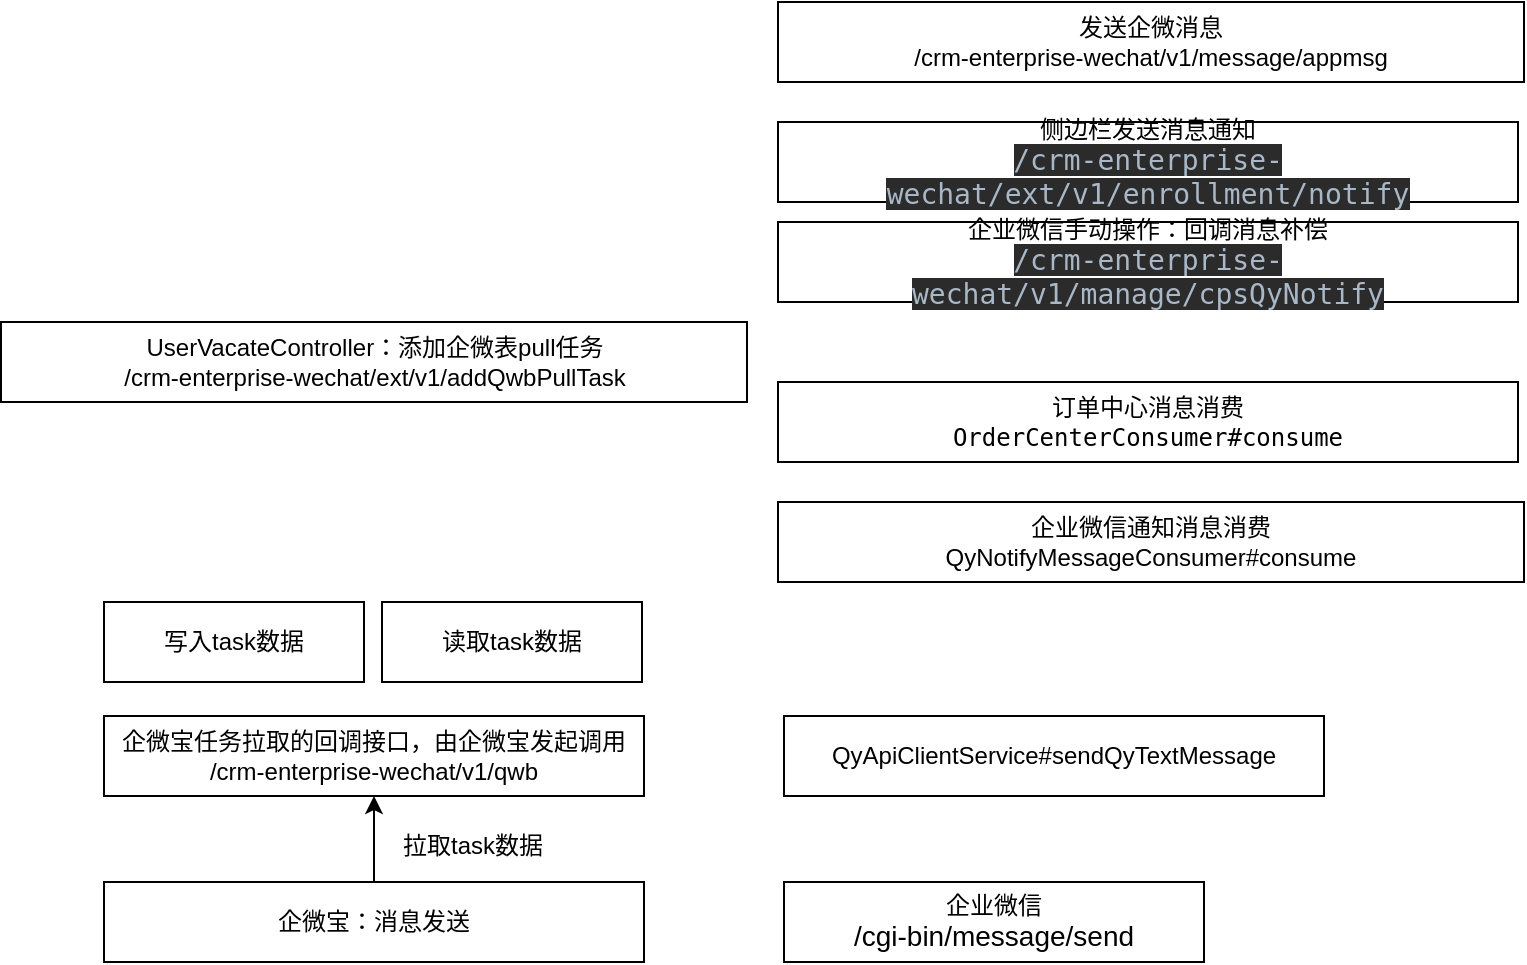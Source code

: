 <mxfile version="21.1.2" type="github">
  <diagram name="第 1 页" id="er9I0QnL_Se0PQcWxd1t">
    <mxGraphModel dx="1050" dy="1718" grid="1" gridSize="10" guides="1" tooltips="1" connect="1" arrows="1" fold="1" page="1" pageScale="1" pageWidth="827" pageHeight="1169" math="0" shadow="0">
      <root>
        <mxCell id="0" />
        <mxCell id="1" parent="0" />
        <mxCell id="ewofRc9dXVoDsyhrSTzK-10" style="edgeStyle=orthogonalEdgeStyle;rounded=0;orthogonalLoop=1;jettySize=auto;html=1;exitX=0.5;exitY=0;exitDx=0;exitDy=0;entryX=0.5;entryY=1;entryDx=0;entryDy=0;" edge="1" parent="1" source="ewofRc9dXVoDsyhrSTzK-1" target="ewofRc9dXVoDsyhrSTzK-9">
          <mxGeometry relative="1" as="geometry" />
        </mxCell>
        <mxCell id="ewofRc9dXVoDsyhrSTzK-1" value="&lt;font style=&quot;&quot;&gt;企微宝：消息发送&lt;br&gt;&lt;/font&gt;" style="rounded=0;whiteSpace=wrap;html=1;" vertex="1" parent="1">
          <mxGeometry x="120" y="330" width="270" height="40" as="geometry" />
        </mxCell>
        <mxCell id="ewofRc9dXVoDsyhrSTzK-2" value="&lt;font style=&quot;&quot;&gt;企业微信&lt;br&gt;&lt;span style=&quot;font-size: 14px;&quot;&gt;/cgi-bin/message/send&lt;/span&gt;&lt;br&gt;&lt;/font&gt;" style="rounded=0;whiteSpace=wrap;html=1;" vertex="1" parent="1">
          <mxGeometry x="460" y="330" width="210" height="40" as="geometry" />
        </mxCell>
        <mxCell id="ewofRc9dXVoDsyhrSTzK-3" value="&lt;font style=&quot;&quot;&gt;QyApiClientService#sendQyTextMessage&lt;br&gt;&lt;/font&gt;" style="rounded=0;whiteSpace=wrap;html=1;" vertex="1" parent="1">
          <mxGeometry x="460" y="247" width="270" height="40" as="geometry" />
        </mxCell>
        <mxCell id="ewofRc9dXVoDsyhrSTzK-4" value="&lt;font style=&quot;&quot;&gt;发送企微消息&lt;br&gt;/crm-enterprise-wechat/v1/message/appmsg&lt;br&gt;&lt;/font&gt;" style="rounded=0;whiteSpace=wrap;html=1;" vertex="1" parent="1">
          <mxGeometry x="457" y="-110" width="373" height="40" as="geometry" />
        </mxCell>
        <mxCell id="ewofRc9dXVoDsyhrSTzK-5" value="&lt;font style=&quot;&quot;&gt;侧边栏发送消息通知&lt;br&gt;&lt;span style=&quot;background-color: rgb(43, 43, 43); color: rgb(169, 183, 198); font-family: &amp;quot;JetBrains Mono&amp;quot;, monospace; font-size: 10.5pt;&quot;&gt;/crm-enterprise-wechat/ext/v1/enrollment/notify&lt;/span&gt;&lt;br&gt;&lt;/font&gt;" style="rounded=0;whiteSpace=wrap;html=1;" vertex="1" parent="1">
          <mxGeometry x="457" y="-50" width="370" height="40" as="geometry" />
        </mxCell>
        <mxCell id="ewofRc9dXVoDsyhrSTzK-6" value="&lt;font style=&quot;&quot;&gt;订单中心消息消费&lt;br&gt;&lt;font face=&quot;JetBrains Mono, monospace&quot;&gt;OrderCenterConsumer#consume&lt;/font&gt;&lt;br&gt;&lt;/font&gt;" style="rounded=0;whiteSpace=wrap;html=1;" vertex="1" parent="1">
          <mxGeometry x="457" y="80" width="370" height="40" as="geometry" />
        </mxCell>
        <mxCell id="ewofRc9dXVoDsyhrSTzK-7" value="&lt;font style=&quot;&quot;&gt;企业微信手动操作：回调消息补偿&lt;br&gt;&lt;span style=&quot;background-color: rgb(43, 43, 43); color: rgb(169, 183, 198); font-family: &amp;quot;JetBrains Mono&amp;quot;, monospace; font-size: 10.5pt;&quot;&gt;/crm-enterprise-wechat/v1/manage/cpsQyNotify&lt;/span&gt;&lt;br&gt;&lt;/font&gt;" style="rounded=0;whiteSpace=wrap;html=1;" vertex="1" parent="1">
          <mxGeometry x="457" width="370" height="40" as="geometry" />
        </mxCell>
        <mxCell id="ewofRc9dXVoDsyhrSTzK-8" value="&lt;font style=&quot;&quot;&gt;企业微信通知消息消费&lt;br&gt;QyNotifyMessageConsumer#consume&lt;br&gt;&lt;/font&gt;" style="rounded=0;whiteSpace=wrap;html=1;" vertex="1" parent="1">
          <mxGeometry x="457" y="140" width="373" height="40" as="geometry" />
        </mxCell>
        <mxCell id="ewofRc9dXVoDsyhrSTzK-9" value="&lt;font style=&quot;&quot;&gt;企微宝任务拉取的回调接口，由企微宝发起调用&lt;br&gt;/crm-enterprise-wechat/v1/qwb&lt;br&gt;&lt;/font&gt;" style="rounded=0;whiteSpace=wrap;html=1;" vertex="1" parent="1">
          <mxGeometry x="120" y="247" width="270" height="40" as="geometry" />
        </mxCell>
        <mxCell id="ewofRc9dXVoDsyhrSTzK-11" value="拉取task数据" style="text;html=1;align=center;verticalAlign=middle;resizable=0;points=[];autosize=1;strokeColor=none;fillColor=none;" vertex="1" parent="1">
          <mxGeometry x="259" y="297" width="90" height="30" as="geometry" />
        </mxCell>
        <mxCell id="ewofRc9dXVoDsyhrSTzK-12" value="&lt;font style=&quot;&quot;&gt;写入task数据&lt;br&gt;&lt;/font&gt;" style="rounded=0;whiteSpace=wrap;html=1;" vertex="1" parent="1">
          <mxGeometry x="120" y="190" width="130" height="40" as="geometry" />
        </mxCell>
        <mxCell id="ewofRc9dXVoDsyhrSTzK-13" value="&lt;font style=&quot;&quot;&gt;读取task数据&lt;br&gt;&lt;/font&gt;" style="rounded=0;whiteSpace=wrap;html=1;" vertex="1" parent="1">
          <mxGeometry x="259" y="190" width="130" height="40" as="geometry" />
        </mxCell>
        <mxCell id="ewofRc9dXVoDsyhrSTzK-14" value="&lt;font style=&quot;&quot;&gt;UserVacateController：添加企微表pull任务&lt;br&gt;/crm-enterprise-wechat/ext/v1/addQwbPullTask&lt;br&gt;&lt;/font&gt;" style="rounded=0;whiteSpace=wrap;html=1;" vertex="1" parent="1">
          <mxGeometry x="68.5" y="50" width="373" height="40" as="geometry" />
        </mxCell>
      </root>
    </mxGraphModel>
  </diagram>
</mxfile>
